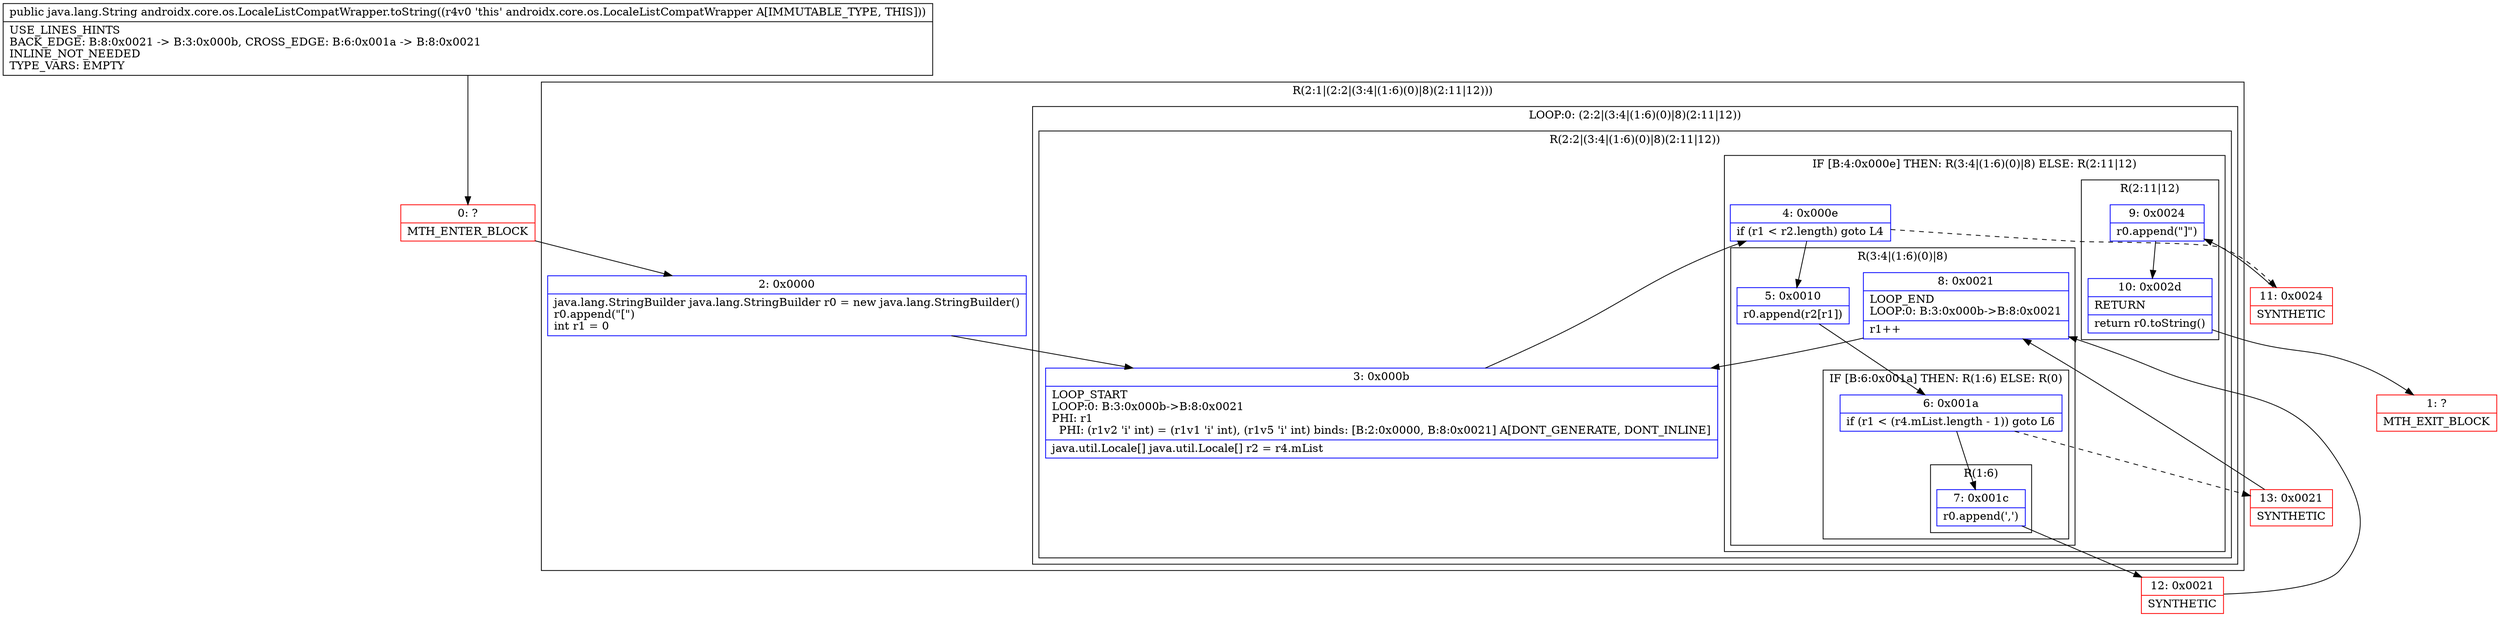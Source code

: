 digraph "CFG forandroidx.core.os.LocaleListCompatWrapper.toString()Ljava\/lang\/String;" {
subgraph cluster_Region_1184543448 {
label = "R(2:1|(2:2|(3:4|(1:6)(0)|8)(2:11|12)))";
node [shape=record,color=blue];
Node_2 [shape=record,label="{2\:\ 0x0000|java.lang.StringBuilder java.lang.StringBuilder r0 = new java.lang.StringBuilder()\lr0.append(\"[\")\lint r1 = 0\l}"];
subgraph cluster_LoopRegion_1943597524 {
label = "LOOP:0: (2:2|(3:4|(1:6)(0)|8)(2:11|12))";
node [shape=record,color=blue];
subgraph cluster_Region_1125379210 {
label = "R(2:2|(3:4|(1:6)(0)|8)(2:11|12))";
node [shape=record,color=blue];
Node_3 [shape=record,label="{3\:\ 0x000b|LOOP_START\lLOOP:0: B:3:0x000b\-\>B:8:0x0021\lPHI: r1 \l  PHI: (r1v2 'i' int) = (r1v1 'i' int), (r1v5 'i' int) binds: [B:2:0x0000, B:8:0x0021] A[DONT_GENERATE, DONT_INLINE]\l|java.util.Locale[] java.util.Locale[] r2 = r4.mList\l}"];
subgraph cluster_IfRegion_2068625253 {
label = "IF [B:4:0x000e] THEN: R(3:4|(1:6)(0)|8) ELSE: R(2:11|12)";
node [shape=record,color=blue];
Node_4 [shape=record,label="{4\:\ 0x000e|if (r1 \< r2.length) goto L4\l}"];
subgraph cluster_Region_882075486 {
label = "R(3:4|(1:6)(0)|8)";
node [shape=record,color=blue];
Node_5 [shape=record,label="{5\:\ 0x0010|r0.append(r2[r1])\l}"];
subgraph cluster_IfRegion_1422558917 {
label = "IF [B:6:0x001a] THEN: R(1:6) ELSE: R(0)";
node [shape=record,color=blue];
Node_6 [shape=record,label="{6\:\ 0x001a|if (r1 \< (r4.mList.length \- 1)) goto L6\l}"];
subgraph cluster_Region_1480191736 {
label = "R(1:6)";
node [shape=record,color=blue];
Node_7 [shape=record,label="{7\:\ 0x001c|r0.append(',')\l}"];
}
subgraph cluster_Region_766300585 {
label = "R(0)";
node [shape=record,color=blue];
}
}
Node_8 [shape=record,label="{8\:\ 0x0021|LOOP_END\lLOOP:0: B:3:0x000b\-\>B:8:0x0021\l|r1++\l}"];
}
subgraph cluster_Region_1750320325 {
label = "R(2:11|12)";
node [shape=record,color=blue];
Node_9 [shape=record,label="{9\:\ 0x0024|r0.append(\"]\")\l}"];
Node_10 [shape=record,label="{10\:\ 0x002d|RETURN\l|return r0.toString()\l}"];
}
}
}
}
}
Node_0 [shape=record,color=red,label="{0\:\ ?|MTH_ENTER_BLOCK\l}"];
Node_12 [shape=record,color=red,label="{12\:\ 0x0021|SYNTHETIC\l}"];
Node_13 [shape=record,color=red,label="{13\:\ 0x0021|SYNTHETIC\l}"];
Node_11 [shape=record,color=red,label="{11\:\ 0x0024|SYNTHETIC\l}"];
Node_1 [shape=record,color=red,label="{1\:\ ?|MTH_EXIT_BLOCK\l}"];
MethodNode[shape=record,label="{public java.lang.String androidx.core.os.LocaleListCompatWrapper.toString((r4v0 'this' androidx.core.os.LocaleListCompatWrapper A[IMMUTABLE_TYPE, THIS]))  | USE_LINES_HINTS\lBACK_EDGE: B:8:0x0021 \-\> B:3:0x000b, CROSS_EDGE: B:6:0x001a \-\> B:8:0x0021\lINLINE_NOT_NEEDED\lTYPE_VARS: EMPTY\l}"];
MethodNode -> Node_0;Node_2 -> Node_3;
Node_3 -> Node_4;
Node_4 -> Node_5;
Node_4 -> Node_11[style=dashed];
Node_5 -> Node_6;
Node_6 -> Node_7;
Node_6 -> Node_13[style=dashed];
Node_7 -> Node_12;
Node_8 -> Node_3;
Node_9 -> Node_10;
Node_10 -> Node_1;
Node_0 -> Node_2;
Node_12 -> Node_8;
Node_13 -> Node_8;
Node_11 -> Node_9;
}

